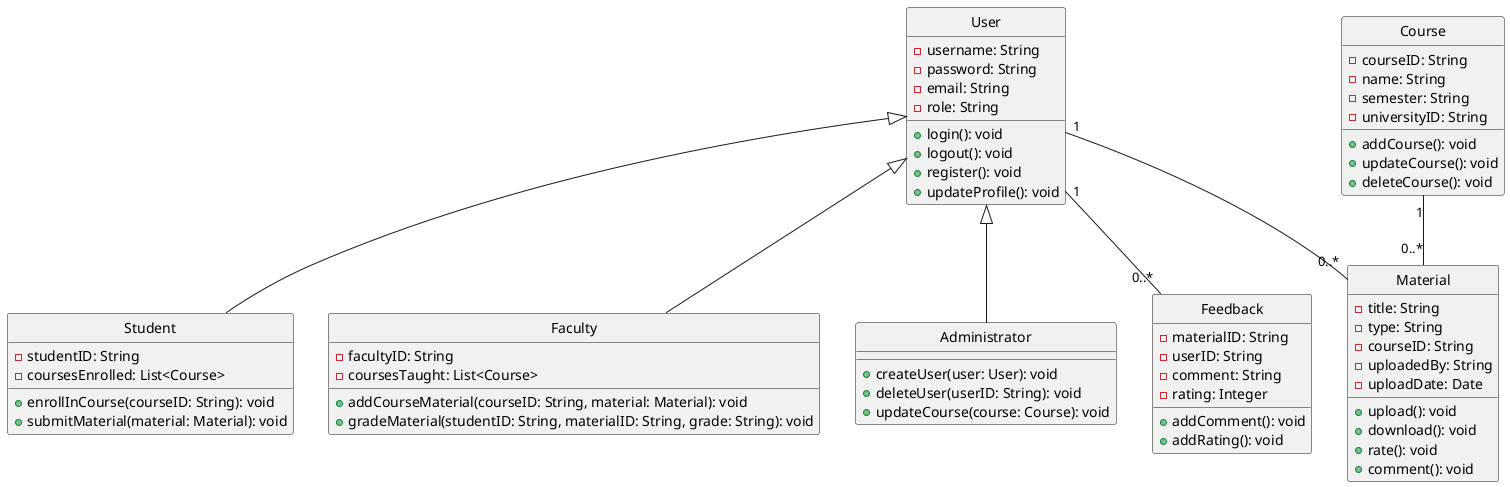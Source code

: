 @startuml
skinparam style strictuml

skin rose

class User {
  - username: String
  - password: String
  - email: String
  - role: String
  + login(): void
  + logout(): void
  + register(): void
  + updateProfile(): void
}

class Student extends User {
  - studentID: String
  - coursesEnrolled: List<Course>
  + enrollInCourse(courseID: String): void
  + submitMaterial(material: Material): void
}

class Faculty extends User {
  - facultyID: String
  - coursesTaught: List<Course>
  + addCourseMaterial(courseID: String, material: Material): void
  + gradeMaterial(studentID: String, materialID: String, grade: String): void
}

class Administrator extends User {
  + createUser(user: User): void
  + deleteUser(userID: String): void
  + updateCourse(course: Course): void
}

class Material {
  - title: String
  - type: String
  - courseID: String
  - uploadedBy: String
  - uploadDate: Date
  + upload(): void
  + download(): void
  + rate(): void
  + comment(): void
}

class Course {
  - courseID: String
  - name: String
  - semester: String
  - universityID: String
  + addCourse(): void
  + updateCourse(): void
  + deleteCourse(): void
}

class Feedback {
  - materialID: String
  - userID: String
  - comment: String
  - rating: Integer
  + addComment(): void
  + addRating(): void
}

User "1" -- "0..*" Material
Course "1" -- "0..*" Material
User "1" -- "0..*" Feedback

@enduml
